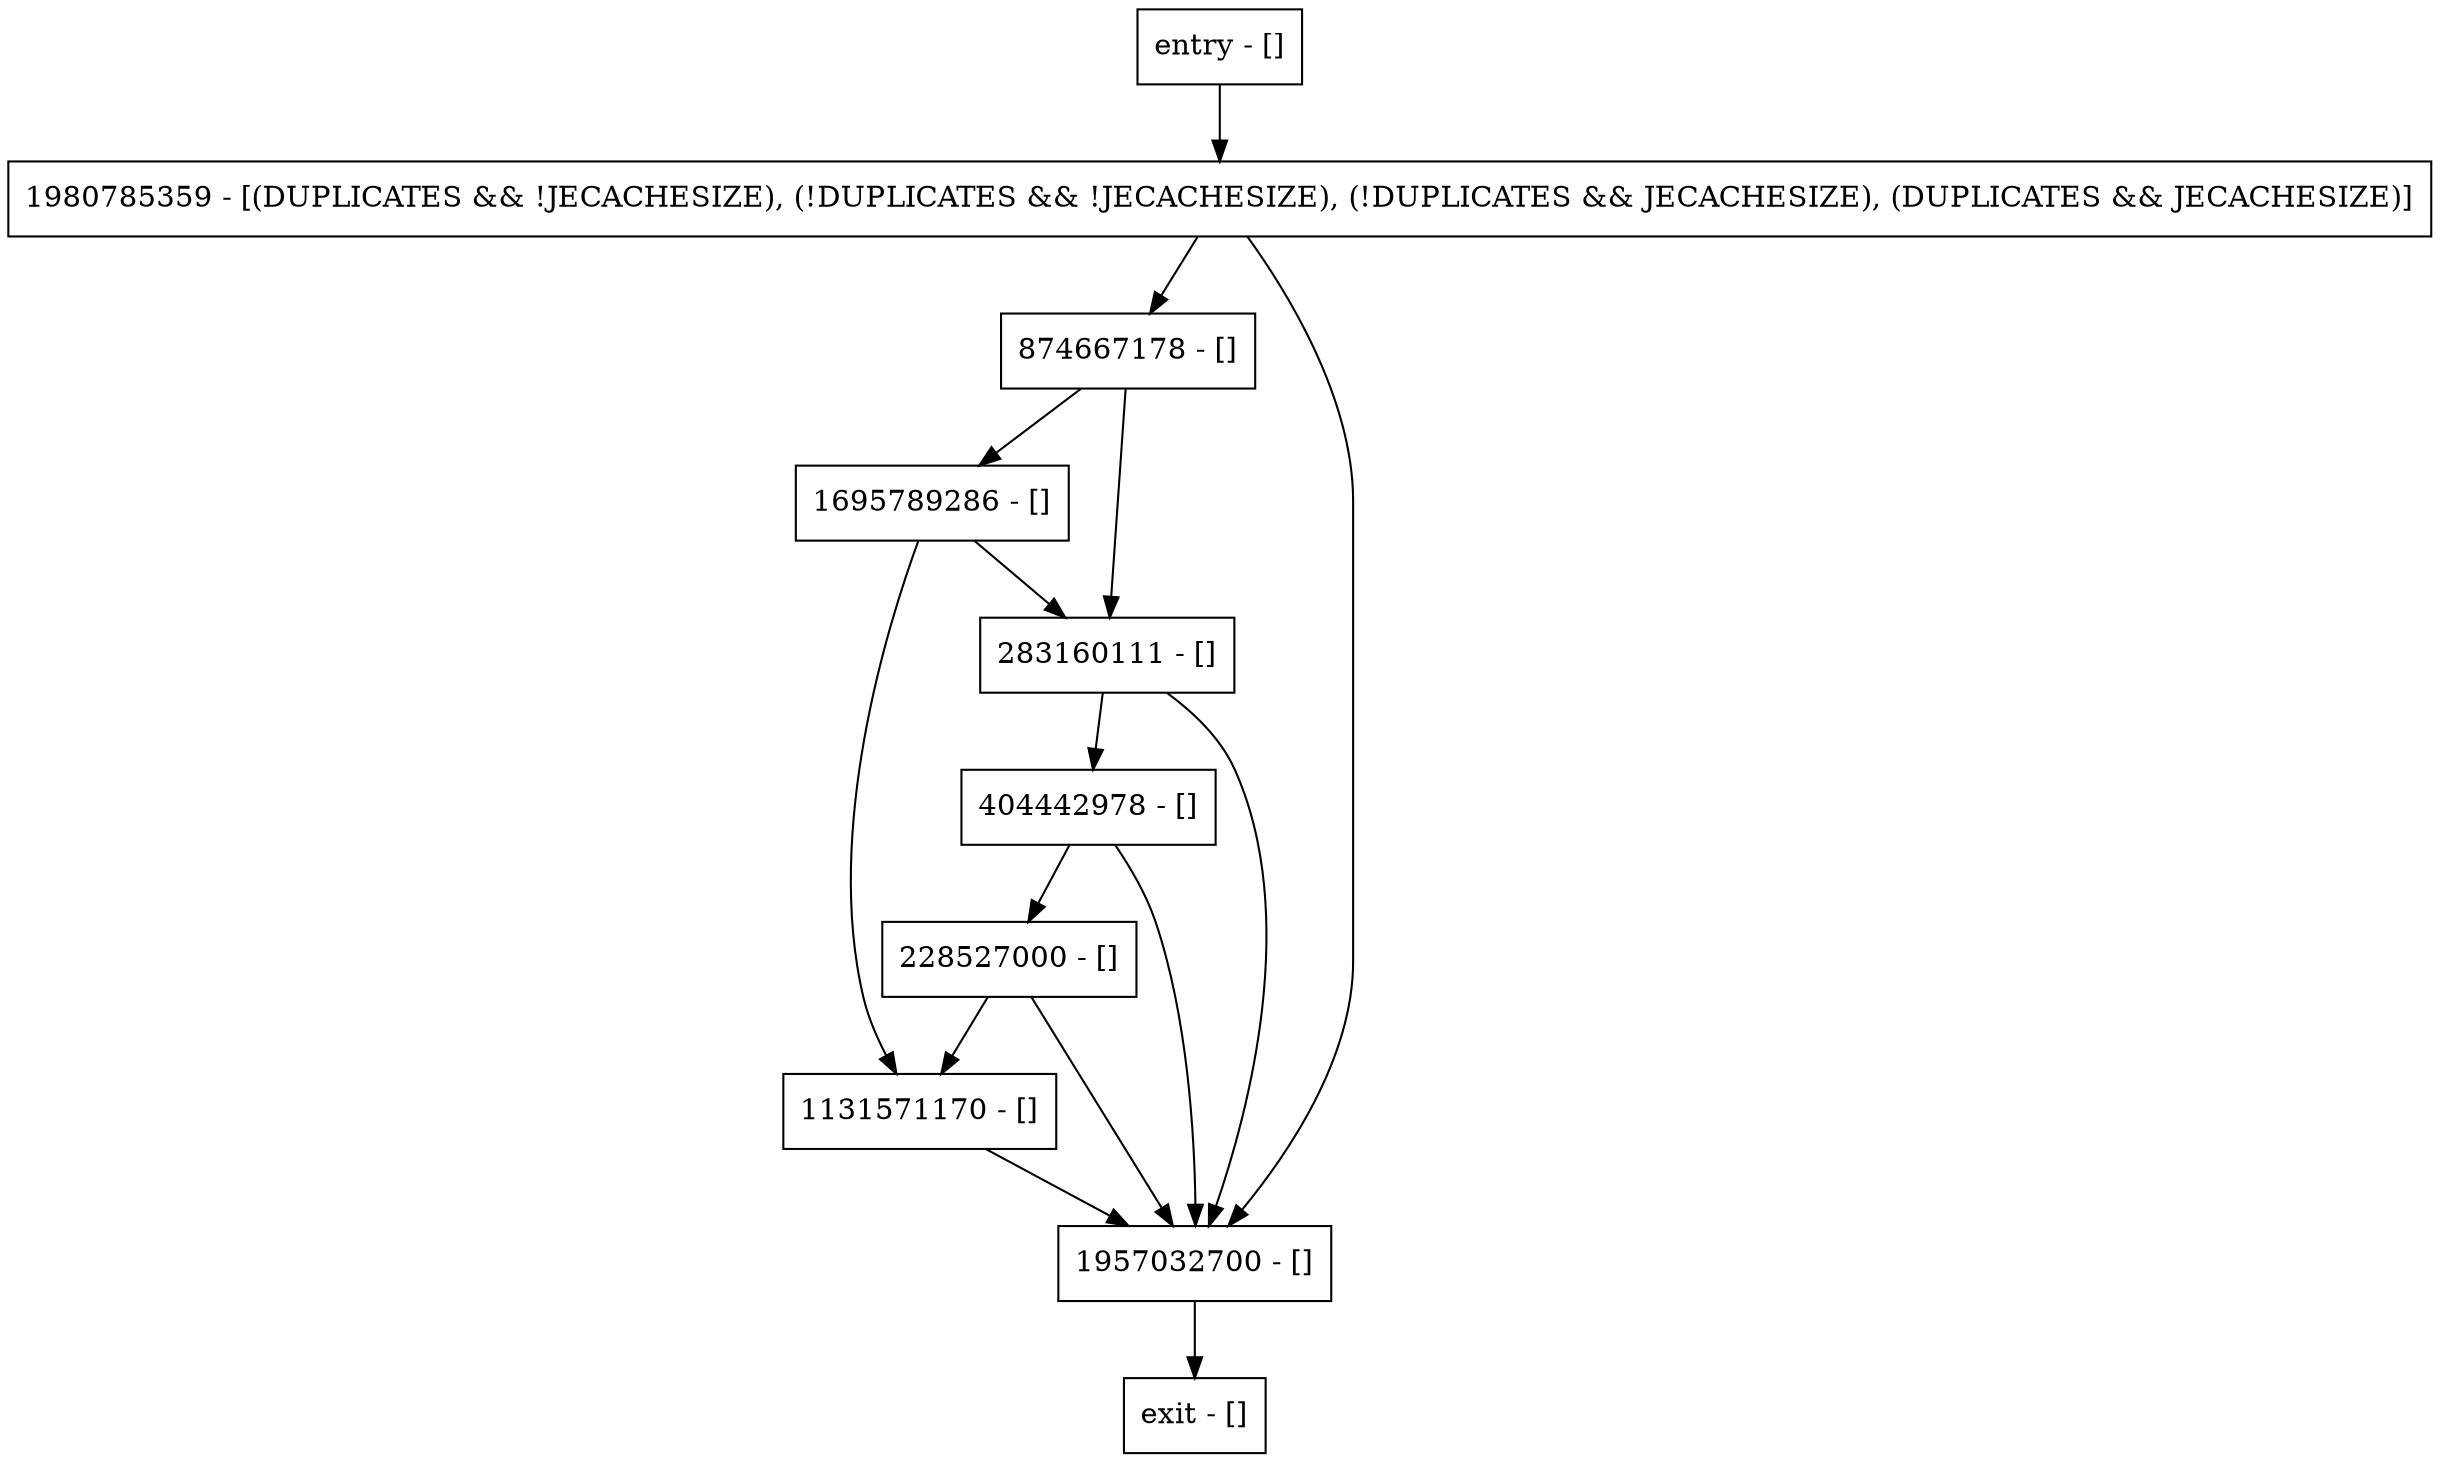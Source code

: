 digraph criticalEviction {
node [shape=record];
entry [label="entry - []"];
exit [label="exit - []"];
1980785359 [label="1980785359 - [(DUPLICATES && !JECACHESIZE), (!DUPLICATES && !JECACHESIZE), (!DUPLICATES && JECACHESIZE), (DUPLICATES && JECACHESIZE)]"];
404442978 [label="404442978 - []"];
874667178 [label="874667178 - []"];
283160111 [label="283160111 - []"];
1695789286 [label="1695789286 - []"];
1957032700 [label="1957032700 - []"];
1131571170 [label="1131571170 - []"];
228527000 [label="228527000 - []"];
entry;
exit;
entry -> 1980785359;
1980785359 -> 874667178;
1980785359 -> 1957032700;
404442978 -> 1957032700;
404442978 -> 228527000;
874667178 -> 283160111;
874667178 -> 1695789286;
283160111 -> 404442978;
283160111 -> 1957032700;
1695789286 -> 283160111;
1695789286 -> 1131571170;
1957032700 -> exit;
1131571170 -> 1957032700;
228527000 -> 1131571170;
228527000 -> 1957032700;
}
